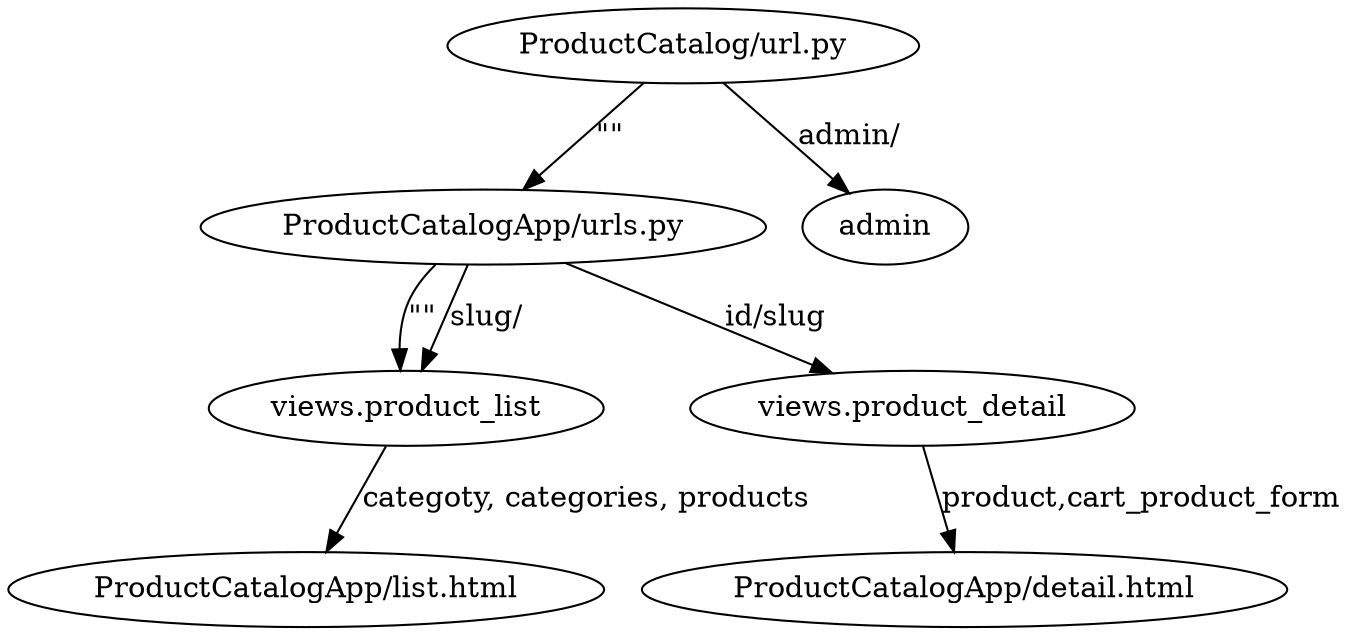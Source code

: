 //http://www.webgraphviz.com/
digraph G {

"ProductCatalog/url.py" -> "ProductCatalogApp/urls.py" [label="\"\""]
"ProductCatalog/url.py" -> "admin" [label="admin/"]

"ProductCatalogApp/urls.py" -> "views.product_list" [label="\"\""]
"ProductCatalogApp/urls.py" -> "views.product_list" [label="slug/"]
"ProductCatalogApp/urls.py" -> "views.product_detail" [label="id/slug"]

"views.product_list" -> "ProductCatalogApp/list.html" [label="categoty, categories, products"]

"views.product_detail" -> "ProductCatalogApp/detail.html" [label="product,cart_product_form"]
}
